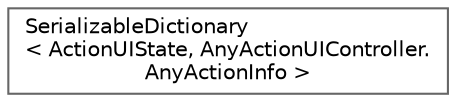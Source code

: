 digraph "クラス階層図"
{
 // LATEX_PDF_SIZE
  bgcolor="transparent";
  edge [fontname=Helvetica,fontsize=10,labelfontname=Helvetica,labelfontsize=10];
  node [fontname=Helvetica,fontsize=10,shape=box,height=0.2,width=0.4];
  rankdir="LR";
  Node0 [id="Node000000",label="SerializableDictionary\l\< ActionUIState, AnyActionUIController.\lAnyActionInfo \>",height=0.2,width=0.4,color="grey40", fillcolor="white", style="filled",URL="$class_serializable_dictionary.html",tooltip=" "];
}
